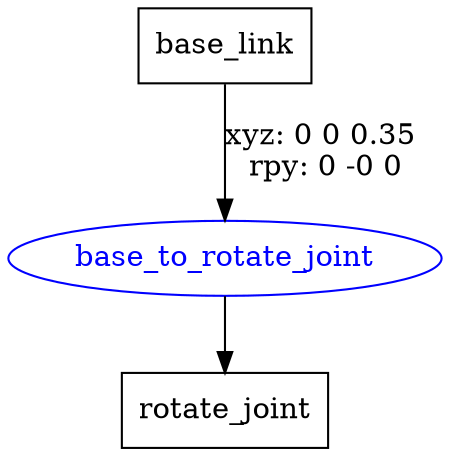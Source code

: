 digraph G {
node [shape=box];
"base_link" [label="base_link"];
"rotate_joint" [label="rotate_joint"];
node [shape=ellipse, color=blue, fontcolor=blue];
"base_link" -> "base_to_rotate_joint" [label="xyz: 0 0 0.35 \nrpy: 0 -0 0"]
"base_to_rotate_joint" -> "rotate_joint"
}
